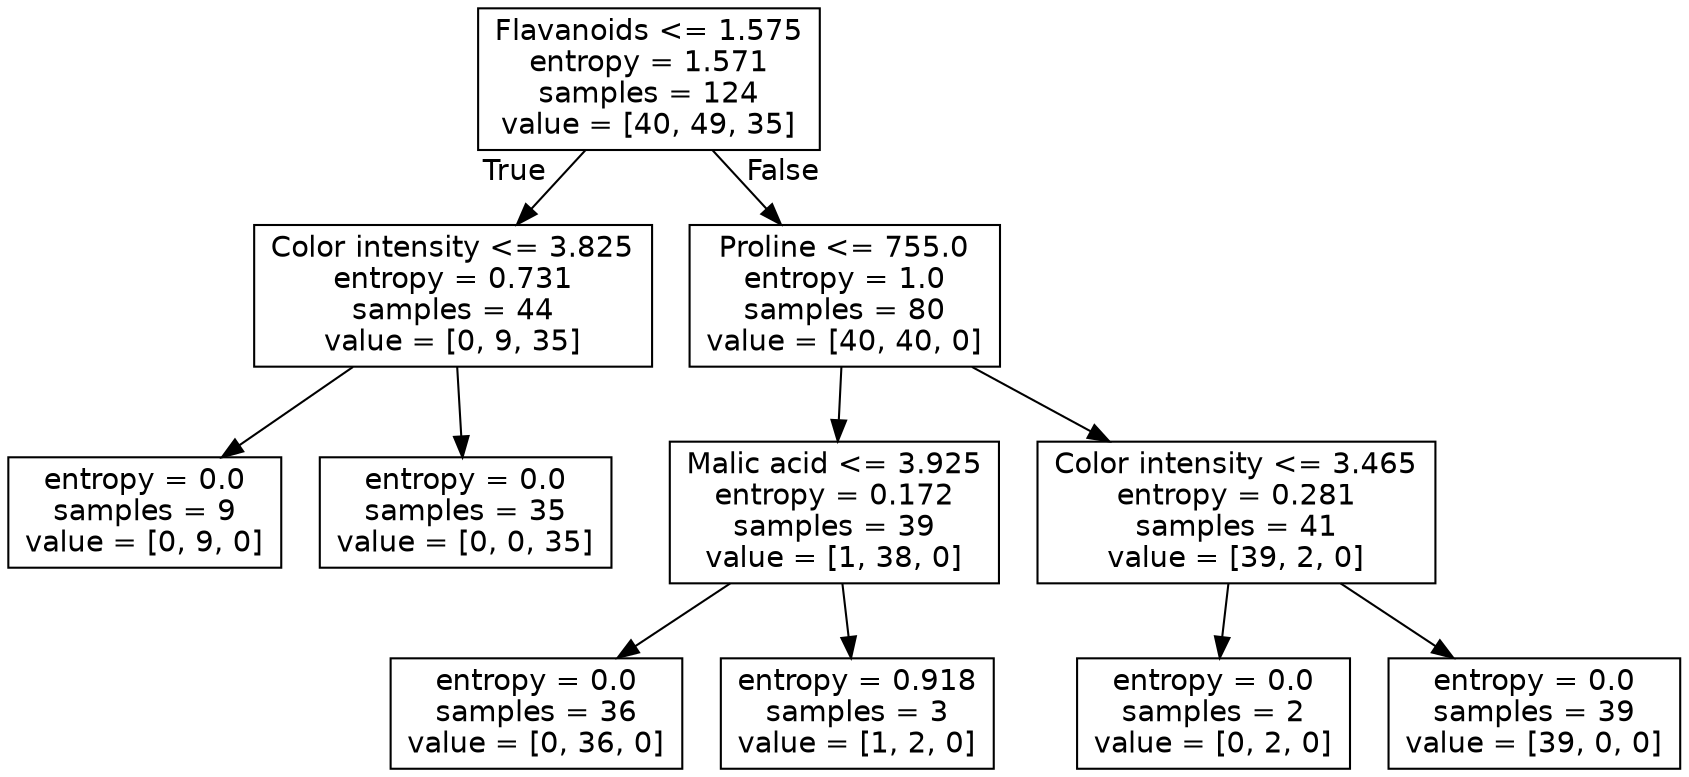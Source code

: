digraph Tree {
node [shape=box, fontname="helvetica"] ;
edge [fontname="helvetica"] ;
0 [label="Flavanoids <= 1.575\nentropy = 1.571\nsamples = 124\nvalue = [40, 49, 35]"] ;
1 [label="Color intensity <= 3.825\nentropy = 0.731\nsamples = 44\nvalue = [0, 9, 35]"] ;
0 -> 1 [labeldistance=2.5, labelangle=45, headlabel="True"] ;
2 [label="entropy = 0.0\nsamples = 9\nvalue = [0, 9, 0]"] ;
1 -> 2 ;
3 [label="entropy = 0.0\nsamples = 35\nvalue = [0, 0, 35]"] ;
1 -> 3 ;
4 [label="Proline <= 755.0\nentropy = 1.0\nsamples = 80\nvalue = [40, 40, 0]"] ;
0 -> 4 [labeldistance=2.5, labelangle=-45, headlabel="False"] ;
5 [label="Malic acid <= 3.925\nentropy = 0.172\nsamples = 39\nvalue = [1, 38, 0]"] ;
4 -> 5 ;
6 [label="entropy = 0.0\nsamples = 36\nvalue = [0, 36, 0]"] ;
5 -> 6 ;
7 [label="entropy = 0.918\nsamples = 3\nvalue = [1, 2, 0]"] ;
5 -> 7 ;
8 [label="Color intensity <= 3.465\nentropy = 0.281\nsamples = 41\nvalue = [39, 2, 0]"] ;
4 -> 8 ;
9 [label="entropy = 0.0\nsamples = 2\nvalue = [0, 2, 0]"] ;
8 -> 9 ;
10 [label="entropy = 0.0\nsamples = 39\nvalue = [39, 0, 0]"] ;
8 -> 10 ;
}